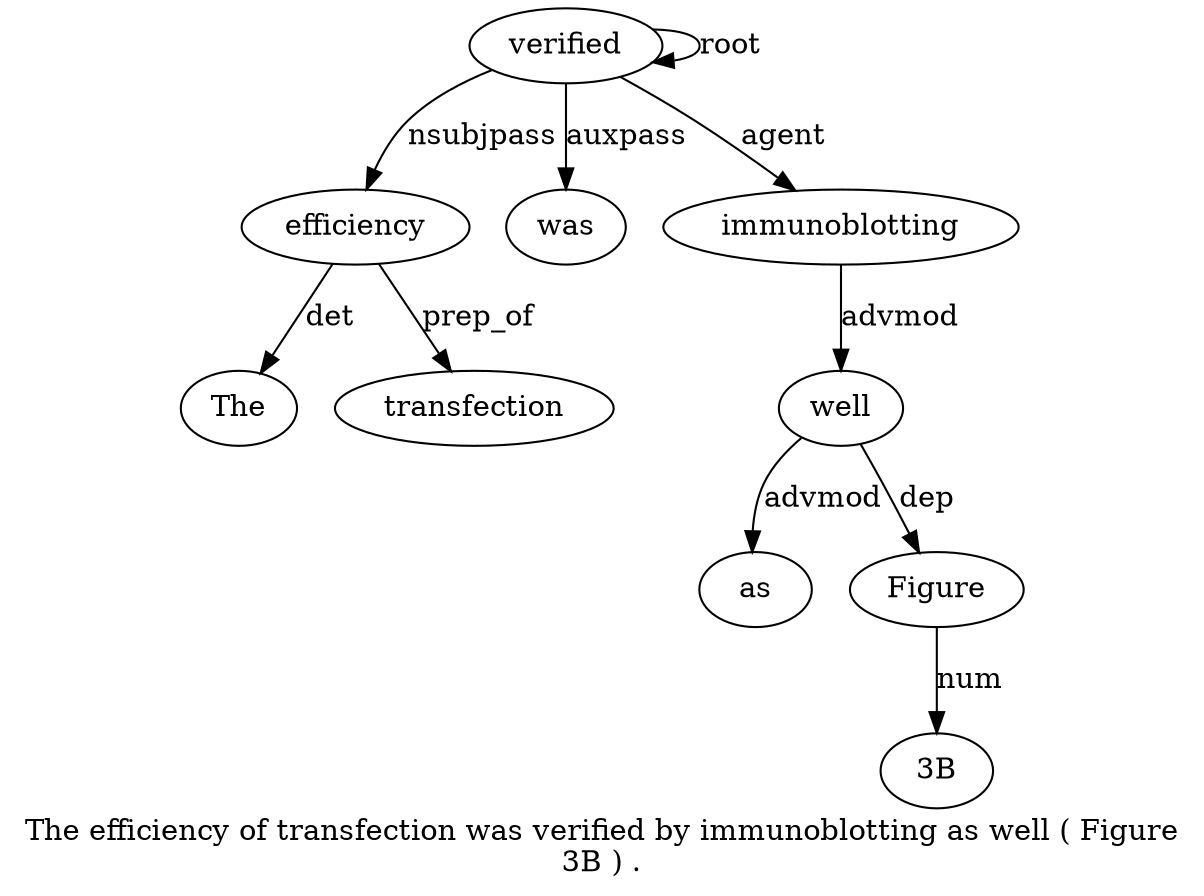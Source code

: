 digraph "The efficiency of transfection was verified by immunoblotting as well ( Figure 3B ) ." {
label="The efficiency of transfection was verified by immunoblotting as well ( Figure
3B ) .";
efficiency2 [style=filled, fillcolor=white, label=efficiency];
The1 [style=filled, fillcolor=white, label=The];
efficiency2 -> The1  [label=det];
verified6 [style=filled, fillcolor=white, label=verified];
verified6 -> efficiency2  [label=nsubjpass];
transfection4 [style=filled, fillcolor=white, label=transfection];
efficiency2 -> transfection4  [label=prep_of];
was5 [style=filled, fillcolor=white, label=was];
verified6 -> was5  [label=auxpass];
verified6 -> verified6  [label=root];
immunoblotting8 [style=filled, fillcolor=white, label=immunoblotting];
verified6 -> immunoblotting8  [label=agent];
well10 [style=filled, fillcolor=white, label=well];
as9 [style=filled, fillcolor=white, label=as];
well10 -> as9  [label=advmod];
immunoblotting8 -> well10  [label=advmod];
Figure12 [style=filled, fillcolor=white, label=Figure];
well10 -> Figure12  [label=dep];
"3B1" [style=filled, fillcolor=white, label="3B"];
Figure12 -> "3B1"  [label=num];
}
